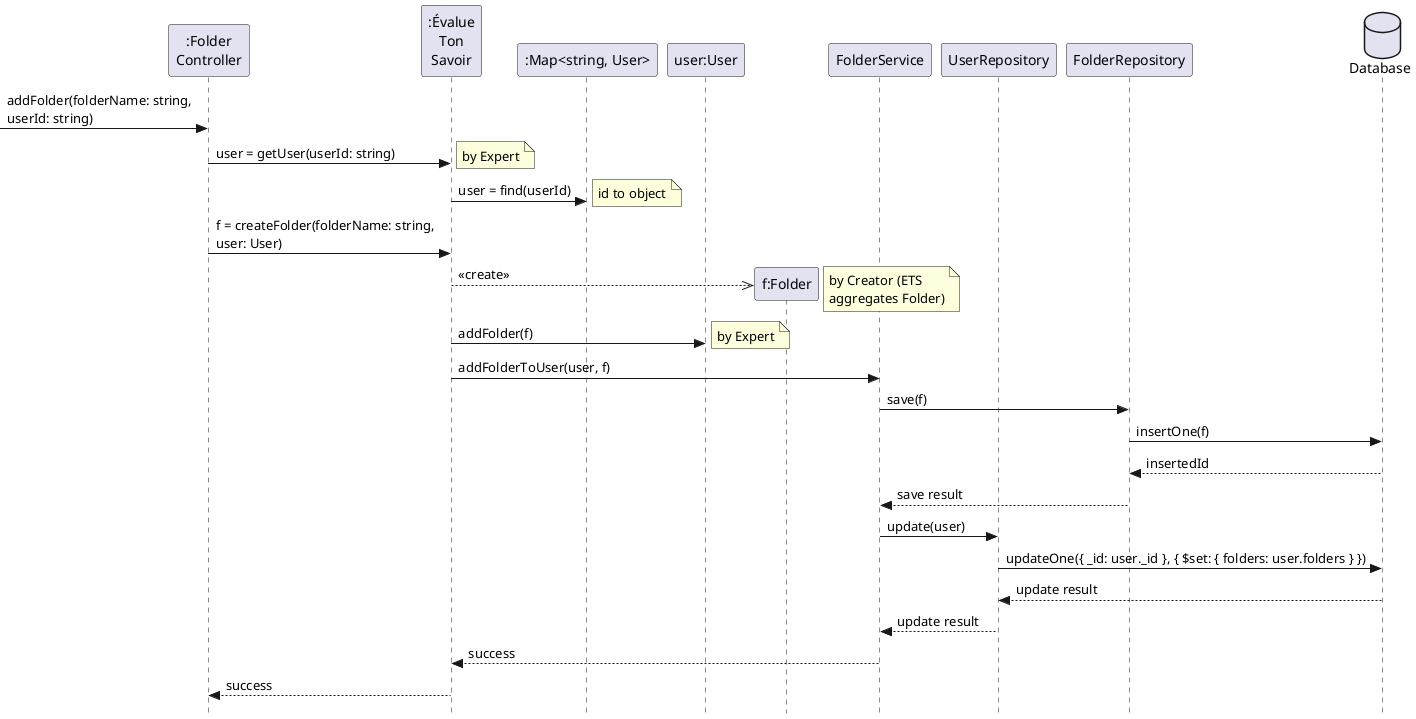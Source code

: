 @startuml
skinparam style strictuml
participant ":Folder\nController" as FC
participant ":Évalue\nTon\nSavoir" as ETS
participant ":Map<string, User>" as MUS
participant "user:User" as U
participant "f:Folder" as F
participant "FolderService" as FS
participant "UserRepository" as UR
participant "FolderRepository" as FR
database "Database" as DB

-> FC: addFolder(folderName: string,\nuserId: string)
FC -> ETS : user = getUser(userId: string)
note right: by Expert
ETS -> MUS : user = find(userId)
note right: id to object
FC -> ETS : f = createFolder(folderName: string,\nuser: User)
create F
ETS -->> F : <<create>>
note right: by Creator (ETS\naggregates Folder)
ETS -> U : addFolder(f)
note right: by Expert

ETS -> FS: addFolderToUser(user, f)
FS -> FR: save(f)
FR -> DB: insertOne(f)
DB --> FR: insertedId
FR --> FS: save result

FS -> UR: update(user)
UR -> DB: updateOne({ _id: user._id }, { $set: { folders: user.folders } })
DB --> UR: update result
UR --> FS: update result

FS --> ETS: success
ETS --> FC: success
@enduml
